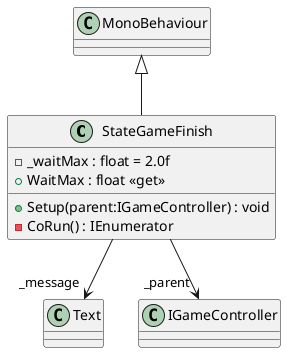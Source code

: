 @startuml
class StateGameFinish {
    - _waitMax : float = 2.0f
    + WaitMax : float <<get>>
    + Setup(parent:IGameController) : void
    - CoRun() : IEnumerator
}
MonoBehaviour <|-- StateGameFinish
StateGameFinish --> "_message" Text
StateGameFinish --> "_parent" IGameController
@enduml
